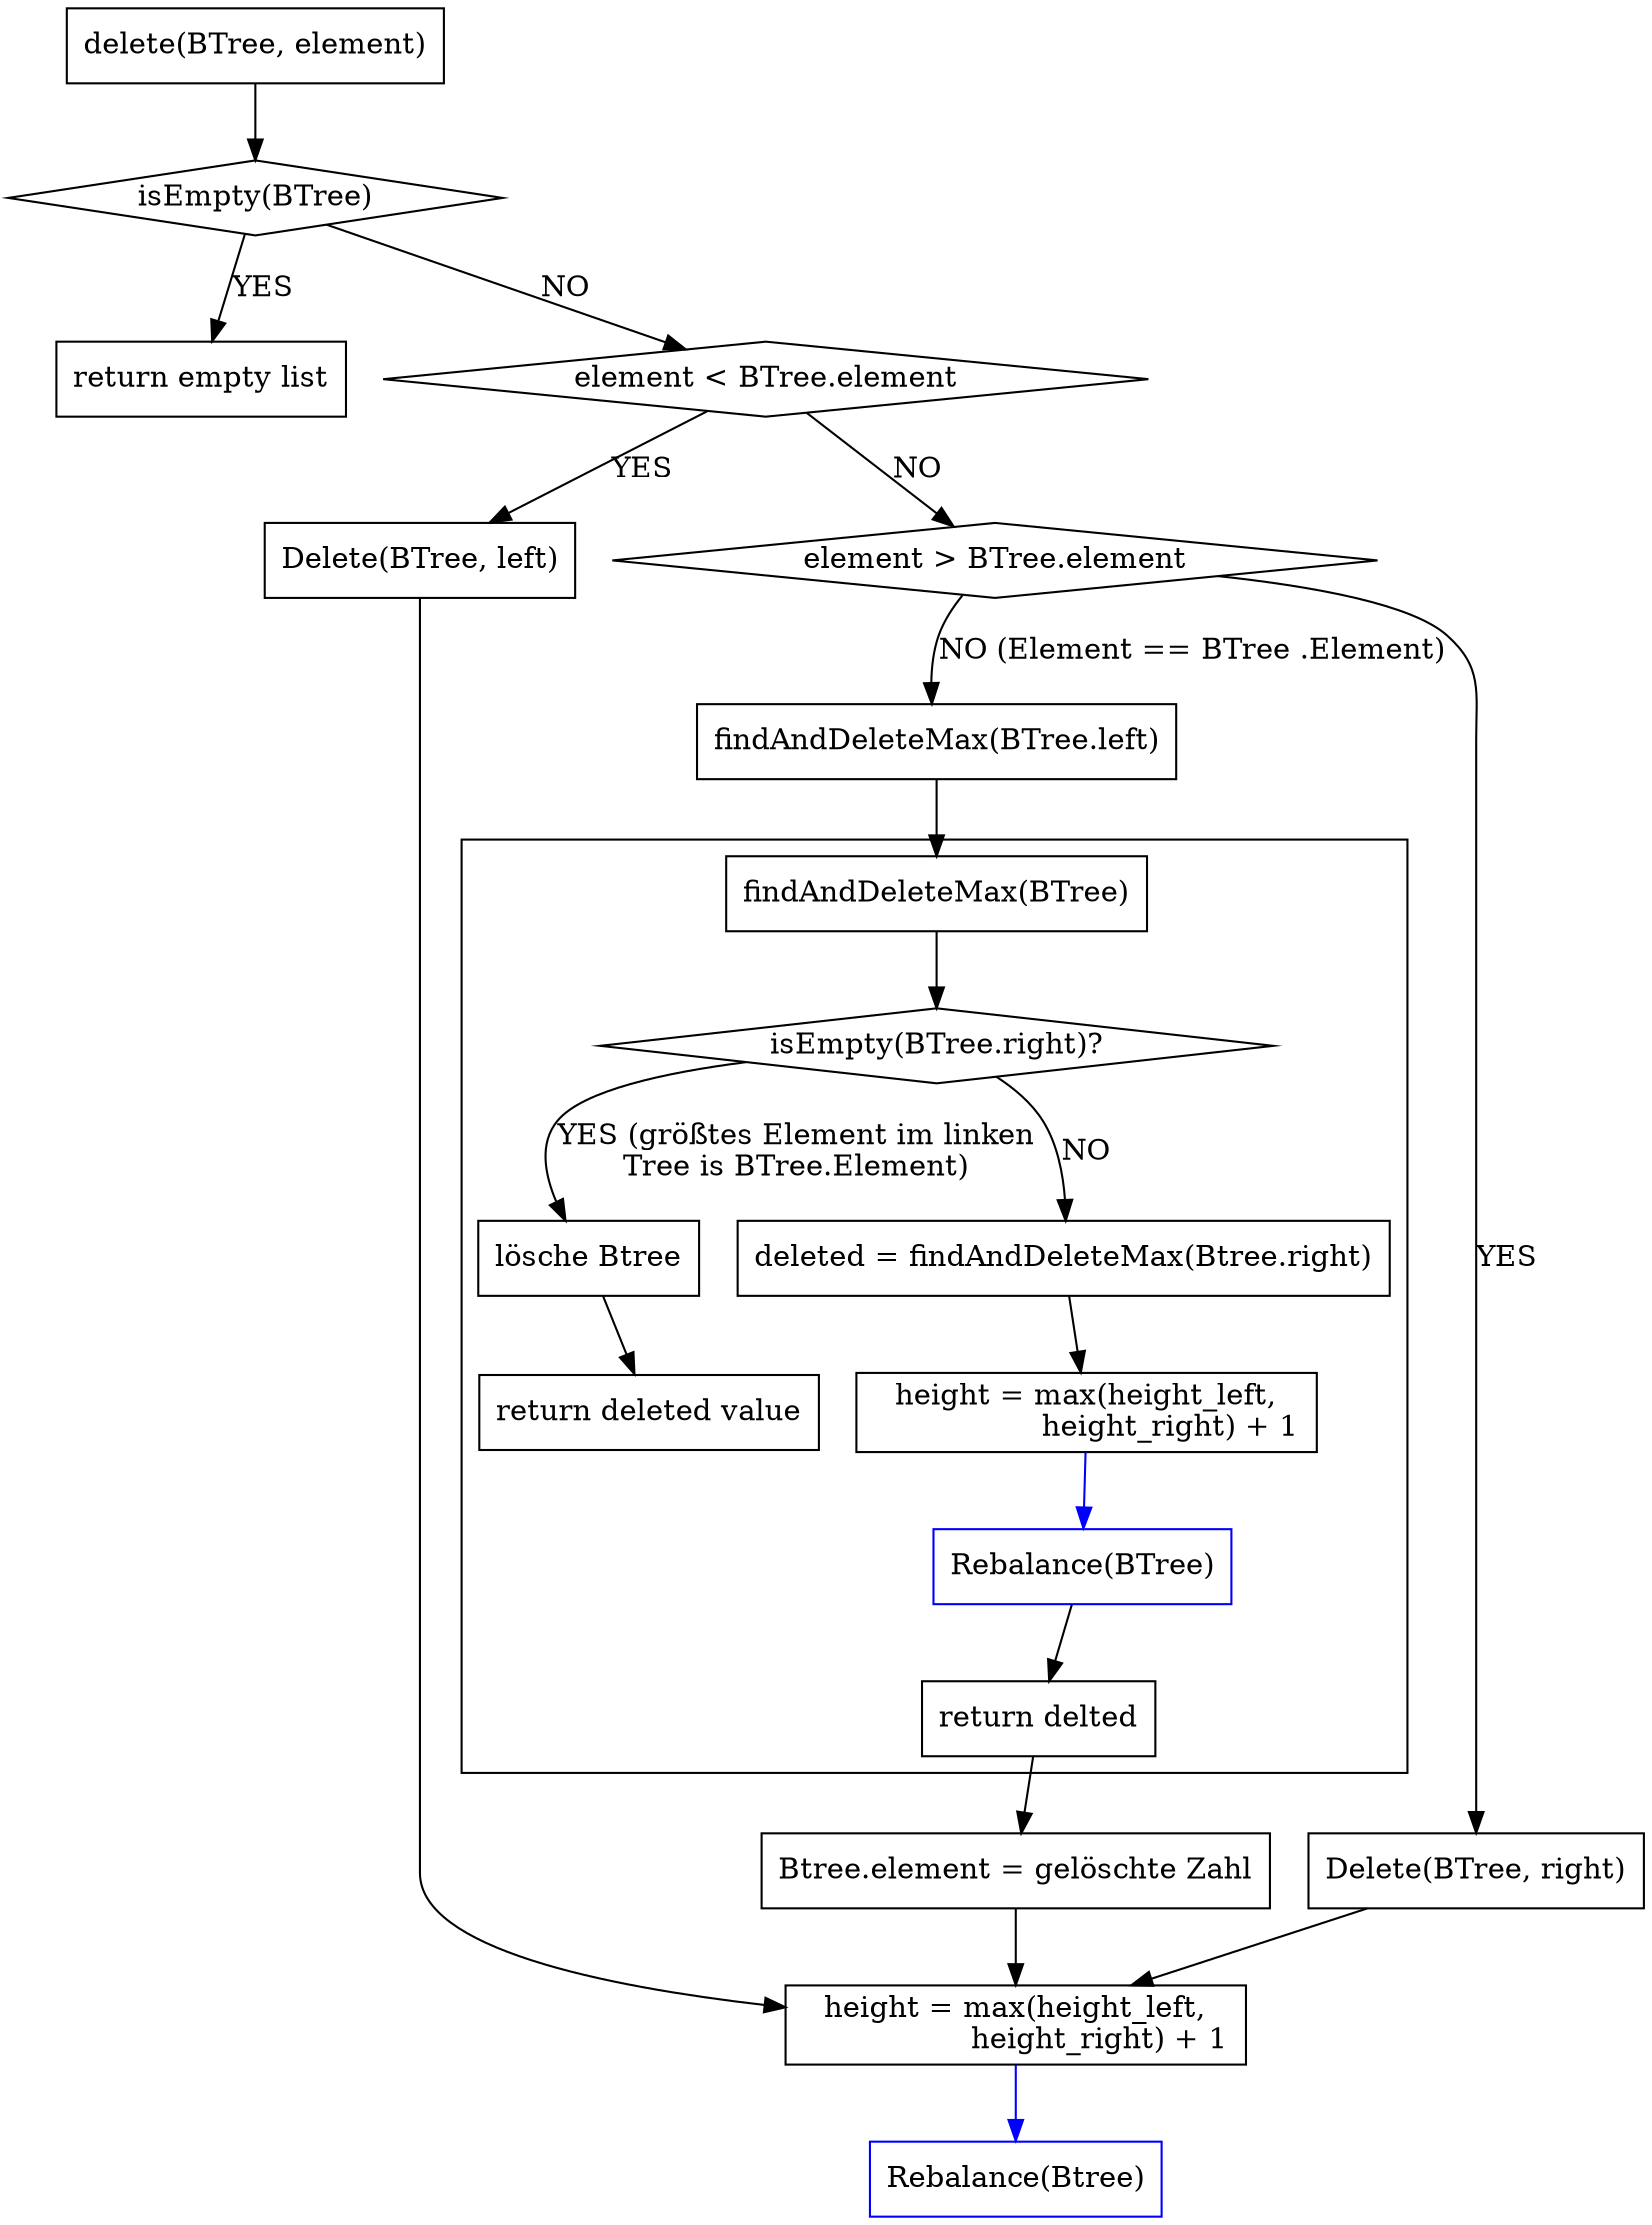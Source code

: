 digraph Q {

    subgraph cluster1 {

        connectornode [ shape = point label = "" color = invis]
        node [shape = cirlce];
        compound = true;

        //insert
            cluster1_start [label = "findAndDeleteMax(BTree)"];
        cluster1_start -> s_a2
        s_a2 [label = "isEmpty(BTree.right)?" shape = diamond];
        s_a2 -> s_a4 [label = "YES (größtes Element im linken\nTree is BTree.Element)"];

        s_a4 [label = "lösche Btree"];
        s_a4 -> s_a41
        s_a41 [label = "return deleted value"];
        s_a2 -> s_a5 [label = "NO"];
        s_a5 [label = "deleted = findAndDeleteMax(Btree.right)"];
        s_a5 -> s_a6;
        s_a6 [label = "height = max(height_left,
                  height_right) + 1"];
        s_a6 -> rebalance [color = blue]
        rebalance [label = "Rebalance(BTree)" color = blue]
        rebalance -> cluster1_end;
        cluster1_end [label = "return delted"];
    }

    node [shape = box];
    compound = true;

    a1 [label = "delete(BTree, element)"];
    a1 -> a2;
    a2 [label = "isEmpty(BTree)" shape = diamond];
    a2 -> b2 [label = "YES"];
    b2 [label = "return empty list"];
    a2 -> a3 [label = "NO"];
    a3 [label = "element < BTree.element" shape = diamond];
    a3 -> smaller [label = "YES"];
    a3 -> a4 [label = "NO"];
    a4 [label = "element > BTree.element" shape = diamond];
    a4 -> larger [label = "YES"];
    a4 -> hilfs [label = "NO (Element == BTree .Element)"];
    hilfs [label = "findAndDeleteMax(BTree.left)"];
//    hilfs -> a10;
//    hilfs -> connectornode [lhead = cluster1]
    hilfs -> cluster1_start
    cluster1_end -> a10
    a10 [label = "Btree.element = gelöschte Zahl"];
    a10 -> hohe;
    hohe [label = "height = max(height_left,
                  height_right) + 1"];

    smaller [label = "Delete(BTree, left)"] smaller -> hohe;
    larger [label = "Delete(BTree, right)"] larger -> hohe;

    checkBalance [label = "Rebalance(Btree)" color = blue];

    hohe -> checkBalance [color = blue];


}

